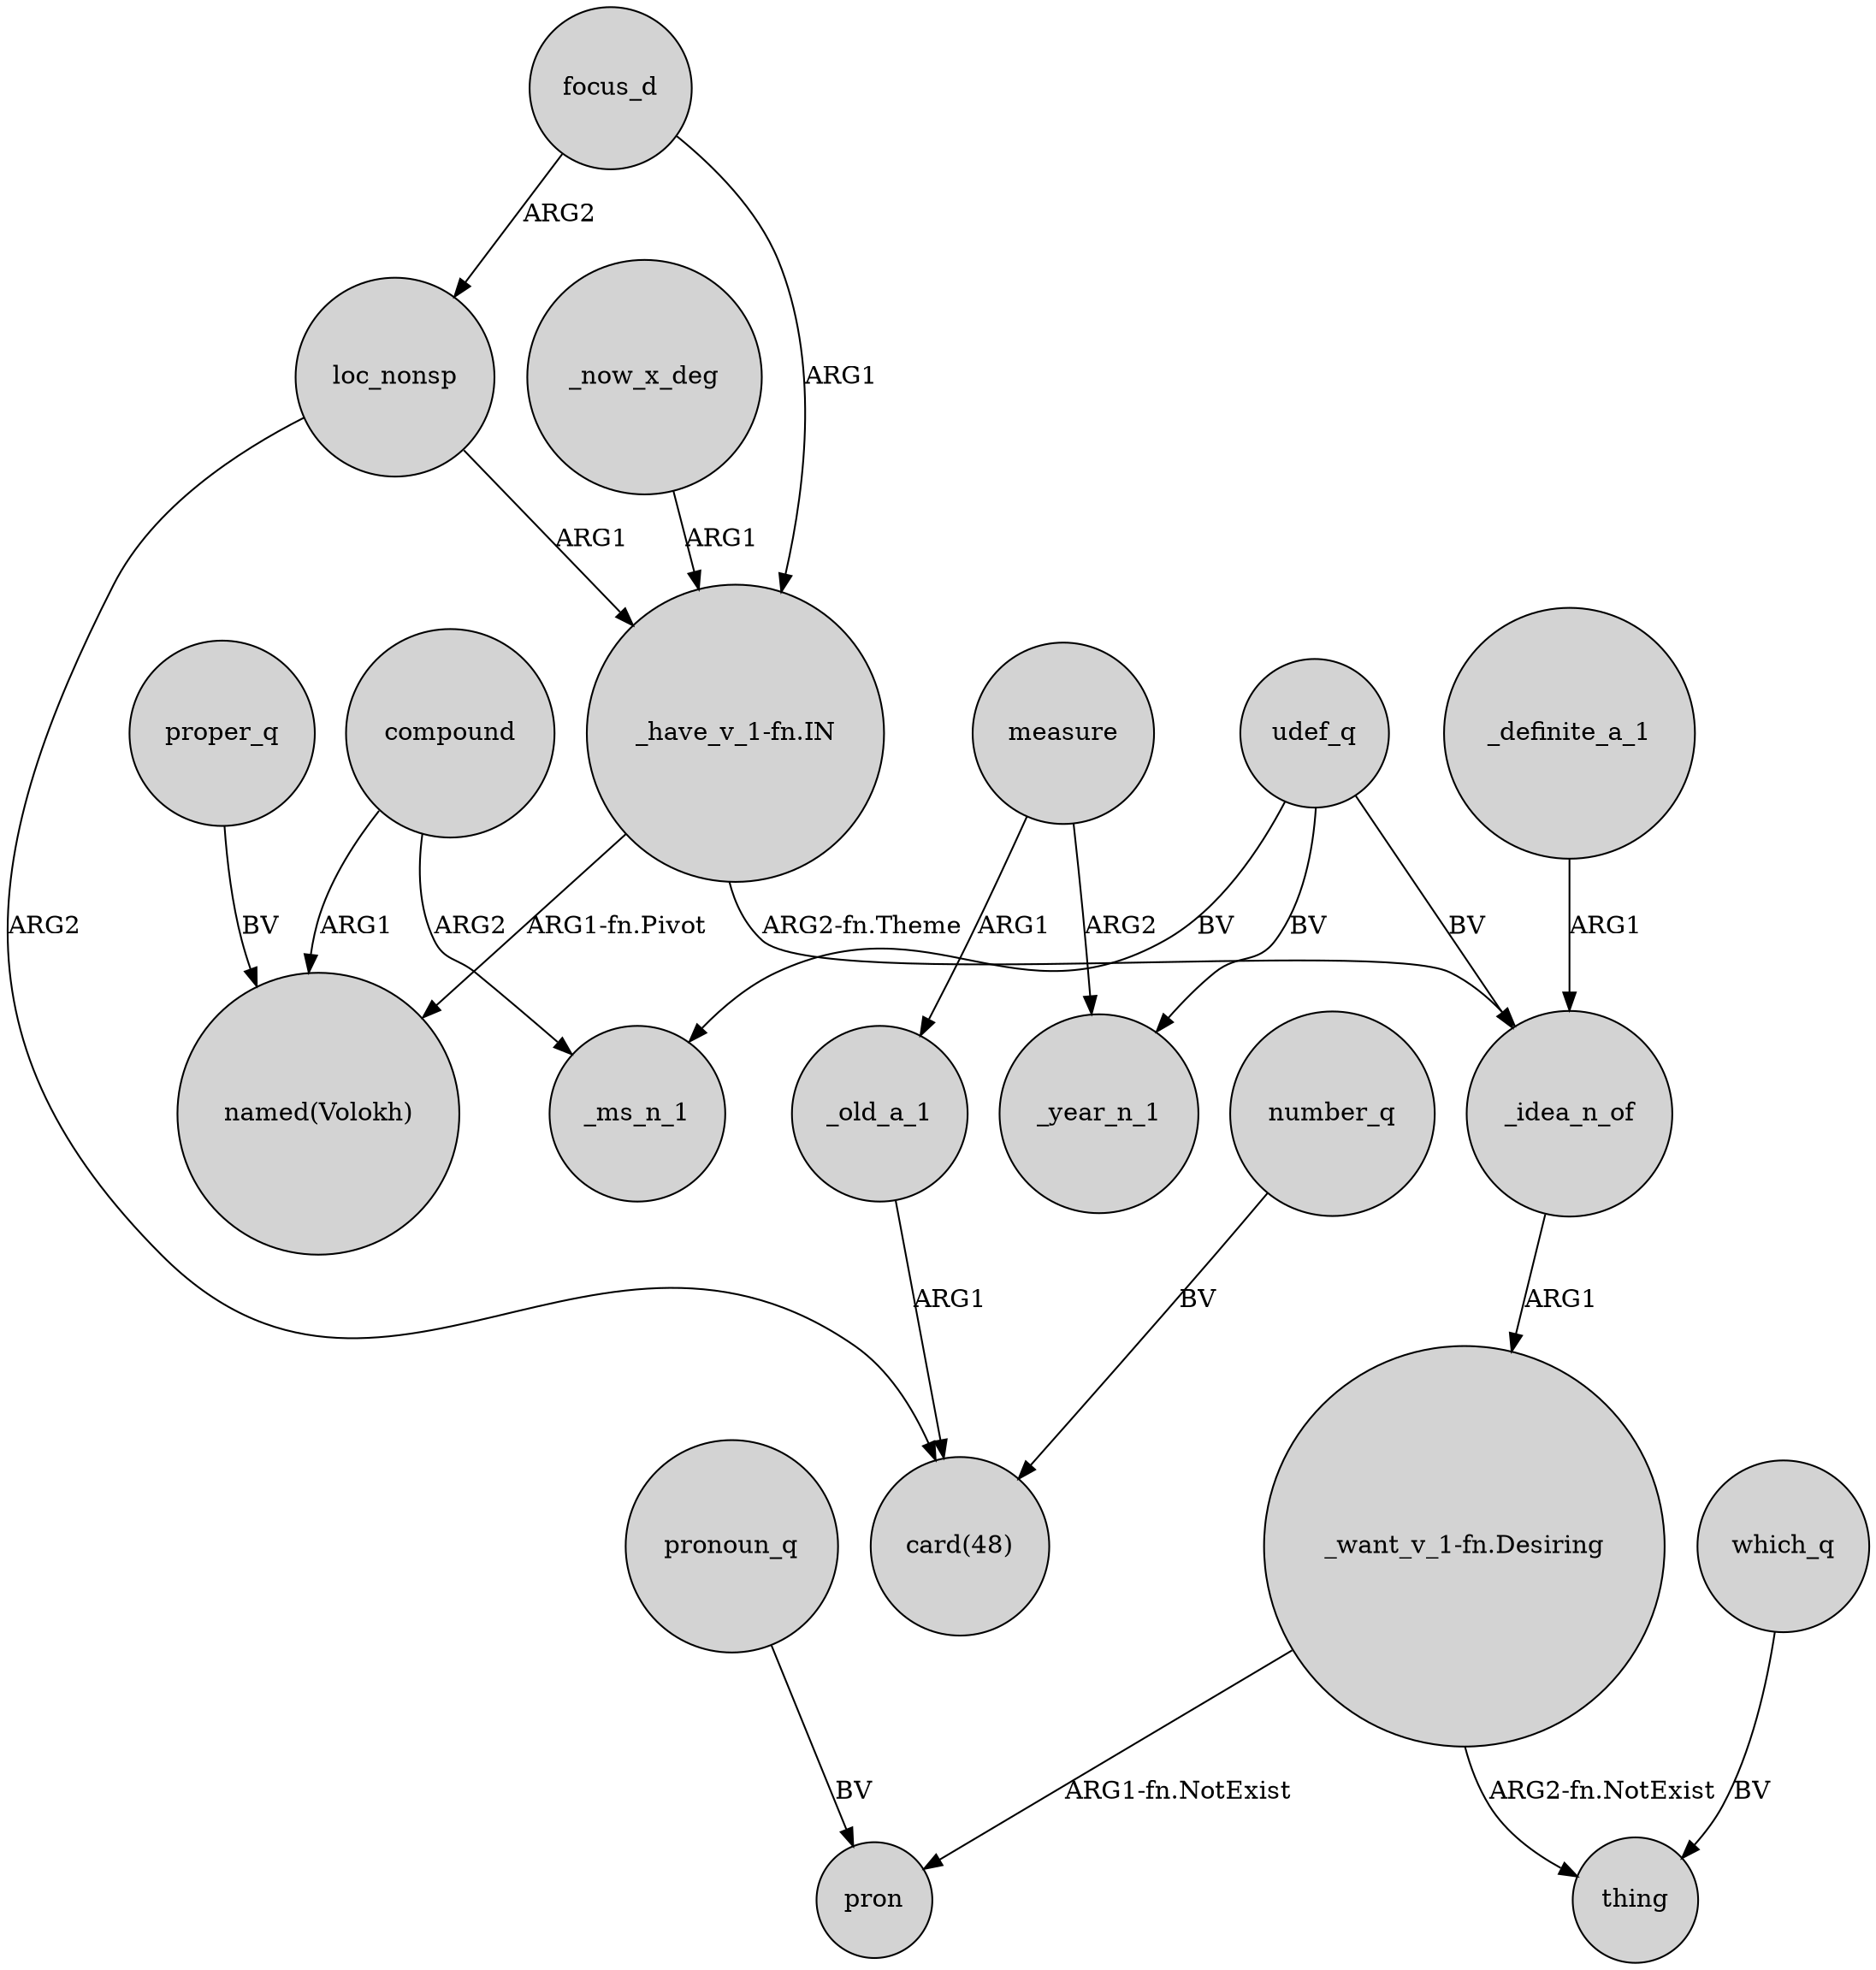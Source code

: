 digraph {
	node [shape=circle style=filled]
	focus_d -> "_have_v_1-fn.IN" [label=ARG1]
	"_have_v_1-fn.IN" -> "named(Volokh)" [label="ARG1-fn.Pivot"]
	loc_nonsp -> "_have_v_1-fn.IN" [label=ARG1]
	focus_d -> loc_nonsp [label=ARG2]
	measure -> _year_n_1 [label=ARG2]
	"_want_v_1-fn.Desiring" -> pron [label="ARG1-fn.NotExist"]
	udef_q -> _idea_n_of [label=BV]
	_old_a_1 -> "card(48)" [label=ARG1]
	_now_x_deg -> "_have_v_1-fn.IN" [label=ARG1]
	"_want_v_1-fn.Desiring" -> thing [label="ARG2-fn.NotExist"]
	loc_nonsp -> "card(48)" [label=ARG2]
	compound -> "named(Volokh)" [label=ARG1]
	compound -> _ms_n_1 [label=ARG2]
	measure -> _old_a_1 [label=ARG1]
	_definite_a_1 -> _idea_n_of [label=ARG1]
	pronoun_q -> pron [label=BV]
	udef_q -> _ms_n_1 [label=BV]
	_idea_n_of -> "_want_v_1-fn.Desiring" [label=ARG1]
	proper_q -> "named(Volokh)" [label=BV]
	"_have_v_1-fn.IN" -> _idea_n_of [label="ARG2-fn.Theme"]
	udef_q -> _year_n_1 [label=BV]
	number_q -> "card(48)" [label=BV]
	which_q -> thing [label=BV]
}
